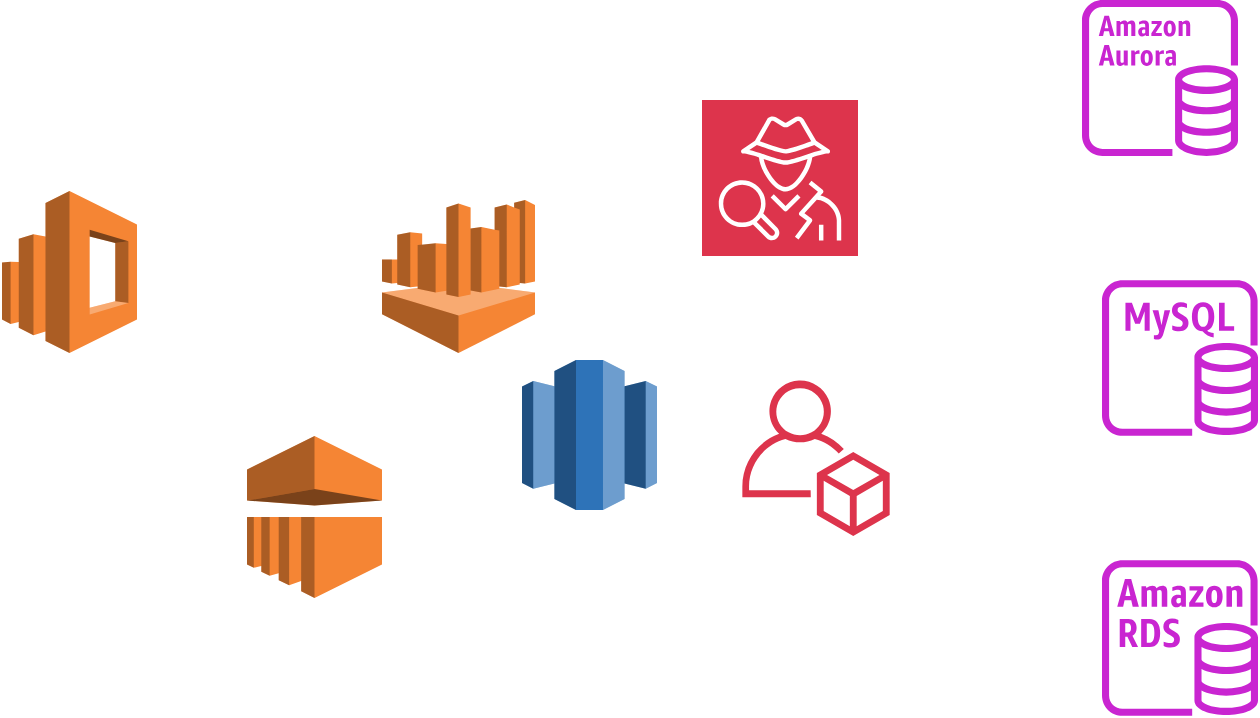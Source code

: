 <mxfile version="28.0.3" pages="2">
  <diagram name="Page-1" id="a3Ebf7howFpwEuMTaA5z">
    <mxGraphModel dx="786" dy="451" grid="1" gridSize="10" guides="1" tooltips="1" connect="1" arrows="1" fold="1" page="1" pageScale="1" pageWidth="850" pageHeight="1100" math="0" shadow="0">
      <root>
        <mxCell id="0" />
        <mxCell id="1" parent="0" />
        <mxCell id="i5UDgaFumo7LaLvb3769-2" value="" style="sketch=0;outlineConnect=0;fontColor=#232F3E;gradientColor=none;fillColor=#C925D1;strokeColor=none;dashed=0;verticalLabelPosition=bottom;verticalAlign=top;align=center;html=1;fontSize=12;fontStyle=0;aspect=fixed;pointerEvents=1;shape=mxgraph.aws4.aurora_instance;" vertex="1" parent="1">
          <mxGeometry x="650" y="20" width="78" height="78" as="geometry" />
        </mxCell>
        <mxCell id="i5UDgaFumo7LaLvb3769-3" value="" style="sketch=0;outlineConnect=0;fontColor=#232F3E;gradientColor=none;fillColor=#C925D1;strokeColor=none;dashed=0;verticalLabelPosition=bottom;verticalAlign=top;align=center;html=1;fontSize=12;fontStyle=0;aspect=fixed;pointerEvents=1;shape=mxgraph.aws4.rds_mysql_instance;" vertex="1" parent="1">
          <mxGeometry x="660" y="160" width="78" height="78" as="geometry" />
        </mxCell>
        <mxCell id="i5UDgaFumo7LaLvb3769-4" value="" style="sketch=0;outlineConnect=0;fontColor=#232F3E;gradientColor=none;fillColor=#C925D1;strokeColor=none;dashed=0;verticalLabelPosition=bottom;verticalAlign=top;align=center;html=1;fontSize=12;fontStyle=0;aspect=fixed;pointerEvents=1;shape=mxgraph.aws4.rds_instance;" vertex="1" parent="1">
          <mxGeometry x="660" y="300" width="78" height="78" as="geometry" />
        </mxCell>
        <mxCell id="i5UDgaFumo7LaLvb3769-5" value="" style="sketch=0;points=[[0,0,0],[0.25,0,0],[0.5,0,0],[0.75,0,0],[1,0,0],[0,1,0],[0.25,1,0],[0.5,1,0],[0.75,1,0],[1,1,0],[0,0.25,0],[0,0.5,0],[0,0.75,0],[1,0.25,0],[1,0.5,0],[1,0.75,0]];outlineConnect=0;fontColor=#232F3E;fillColor=#DD344C;strokeColor=#ffffff;dashed=0;verticalLabelPosition=bottom;verticalAlign=top;align=center;html=1;fontSize=12;fontStyle=0;aspect=fixed;shape=mxgraph.aws4.resourceIcon;resIcon=mxgraph.aws4.detective;" vertex="1" parent="1">
          <mxGeometry x="460" y="70" width="78" height="78" as="geometry" />
        </mxCell>
        <mxCell id="i5UDgaFumo7LaLvb3769-6" value="" style="sketch=0;outlineConnect=0;fontColor=#232F3E;gradientColor=none;fillColor=#DD344C;strokeColor=none;dashed=0;verticalLabelPosition=bottom;verticalAlign=top;align=center;html=1;fontSize=12;fontStyle=0;aspect=fixed;pointerEvents=1;shape=mxgraph.aws4.organizations_account;" vertex="1" parent="1">
          <mxGeometry x="480" y="210" width="74" height="78" as="geometry" />
        </mxCell>
        <mxCell id="i5UDgaFumo7LaLvb3769-7" value="" style="outlineConnect=0;dashed=0;verticalLabelPosition=bottom;verticalAlign=top;align=center;html=1;shape=mxgraph.aws3.athena;fillColor=#F58534;gradientColor=none;" vertex="1" parent="1">
          <mxGeometry x="300" y="120" width="76.5" height="76.5" as="geometry" />
        </mxCell>
        <mxCell id="i5UDgaFumo7LaLvb3769-8" value="" style="outlineConnect=0;dashed=0;verticalLabelPosition=bottom;verticalAlign=top;align=center;html=1;shape=mxgraph.aws3.elasticsearch_service;fillColor=#F58534;gradientColor=none;" vertex="1" parent="1">
          <mxGeometry x="110" y="115.5" width="67.5" height="81" as="geometry" />
        </mxCell>
        <mxCell id="i5UDgaFumo7LaLvb3769-9" value="" style="outlineConnect=0;dashed=0;verticalLabelPosition=bottom;verticalAlign=top;align=center;html=1;shape=mxgraph.aws3.emr;fillColor=#F58534;gradientColor=none;" vertex="1" parent="1">
          <mxGeometry x="232.5" y="238" width="67.5" height="81" as="geometry" />
        </mxCell>
        <mxCell id="i5UDgaFumo7LaLvb3769-10" value="" style="outlineConnect=0;dashed=0;verticalLabelPosition=bottom;verticalAlign=top;align=center;html=1;shape=mxgraph.aws3.redshift;fillColor=#2E73B8;gradientColor=none;" vertex="1" parent="1">
          <mxGeometry x="370" y="200" width="67.5" height="75" as="geometry" />
        </mxCell>
      </root>
    </mxGraphModel>
  </diagram>
  <diagram id="zLzYLRbv0ET6j-GK0wOe" name="Batch Ingestion and Orchestration">
    <mxGraphModel dx="786" dy="451" grid="1" gridSize="10" guides="1" tooltips="1" connect="1" arrows="1" fold="1" page="1" pageScale="1" pageWidth="850" pageHeight="1100" math="0" shadow="0">
      <root>
        <mxCell id="0" />
        <mxCell id="1" parent="0" />
        <mxCell id="2MkB6njHUd_6xZuQlqJn-1" value="" style="outlineConnect=0;dashed=0;verticalLabelPosition=bottom;verticalAlign=top;align=center;html=1;shape=mxgraph.aws3.redshift;fillColor=#2E73B8;gradientColor=none;" vertex="1" parent="1">
          <mxGeometry x="642.5" y="175" width="67.5" height="90" as="geometry" />
        </mxCell>
        <mxCell id="2MkB6njHUd_6xZuQlqJn-7" style="edgeStyle=orthogonalEdgeStyle;rounded=0;orthogonalLoop=1;jettySize=auto;html=1;entryX=0;entryY=0.5;entryDx=0;entryDy=0;" edge="1" parent="1" source="2MkB6njHUd_6xZuQlqJn-2" target="2MkB6njHUd_6xZuQlqJn-6">
          <mxGeometry relative="1" as="geometry" />
        </mxCell>
        <mxCell id="2MkB6njHUd_6xZuQlqJn-2" value="" style="sketch=0;outlineConnect=0;fontColor=#232F3E;gradientColor=none;fillColor=#232F3D;strokeColor=none;dashed=0;verticalLabelPosition=bottom;verticalAlign=top;align=center;html=1;fontSize=12;fontStyle=0;aspect=fixed;pointerEvents=1;shape=mxgraph.aws4.authenticated_user;" vertex="1" parent="1">
          <mxGeometry x="100" y="40" width="78" height="78" as="geometry" />
        </mxCell>
        <mxCell id="2MkB6njHUd_6xZuQlqJn-8" style="edgeStyle=orthogonalEdgeStyle;rounded=0;orthogonalLoop=1;jettySize=auto;html=1;" edge="1" parent="1" source="2MkB6njHUd_6xZuQlqJn-3">
          <mxGeometry relative="1" as="geometry">
            <mxPoint x="240" y="220" as="targetPoint" />
          </mxGeometry>
        </mxCell>
        <mxCell id="2MkB6njHUd_6xZuQlqJn-3" value="" style="sketch=0;outlineConnect=0;fontColor=#232F3E;gradientColor=none;fillColor=#232F3D;strokeColor=none;dashed=0;verticalLabelPosition=bottom;verticalAlign=top;align=center;html=1;fontSize=12;fontStyle=0;aspect=fixed;pointerEvents=1;shape=mxgraph.aws4.authenticated_user;" vertex="1" parent="1">
          <mxGeometry x="100" y="160" width="78" height="78" as="geometry" />
        </mxCell>
        <mxCell id="2MkB6njHUd_6xZuQlqJn-9" style="edgeStyle=orthogonalEdgeStyle;rounded=0;orthogonalLoop=1;jettySize=auto;html=1;" edge="1" parent="1" source="2MkB6njHUd_6xZuQlqJn-4">
          <mxGeometry relative="1" as="geometry">
            <mxPoint x="230" y="220" as="targetPoint" />
          </mxGeometry>
        </mxCell>
        <mxCell id="2MkB6njHUd_6xZuQlqJn-4" value="" style="sketch=0;outlineConnect=0;fontColor=#232F3E;gradientColor=none;fillColor=#232F3D;strokeColor=none;dashed=0;verticalLabelPosition=bottom;verticalAlign=top;align=center;html=1;fontSize=12;fontStyle=0;aspect=fixed;pointerEvents=1;shape=mxgraph.aws4.authenticated_user;" vertex="1" parent="1">
          <mxGeometry x="100" y="260" width="78" height="78" as="geometry" />
        </mxCell>
        <mxCell id="2MkB6njHUd_6xZuQlqJn-11" value="" style="edgeStyle=orthogonalEdgeStyle;rounded=0;orthogonalLoop=1;jettySize=auto;html=1;" edge="1" parent="1" source="2MkB6njHUd_6xZuQlqJn-5" target="2MkB6njHUd_6xZuQlqJn-1">
          <mxGeometry relative="1" as="geometry" />
        </mxCell>
        <mxCell id="2MkB6njHUd_6xZuQlqJn-5" value="" style="outlineConnect=0;dashed=0;verticalLabelPosition=bottom;verticalAlign=top;align=center;html=1;shape=mxgraph.aws3.s3;fillColor=#E05243;gradientColor=none;" vertex="1" parent="1">
          <mxGeometry x="468.25" y="173.5" width="76.5" height="93" as="geometry" />
        </mxCell>
        <mxCell id="2MkB6njHUd_6xZuQlqJn-10" value="" style="edgeStyle=orthogonalEdgeStyle;rounded=0;orthogonalLoop=1;jettySize=auto;html=1;" edge="1" parent="1" source="2MkB6njHUd_6xZuQlqJn-6" target="2MkB6njHUd_6xZuQlqJn-5">
          <mxGeometry relative="1" as="geometry" />
        </mxCell>
        <mxCell id="2MkB6njHUd_6xZuQlqJn-6" value="Music Streaming" style="rounded=0;whiteSpace=wrap;html=1;" vertex="1" parent="1">
          <mxGeometry x="280" y="190" width="120" height="60" as="geometry" />
        </mxCell>
        <mxCell id="2MkB6njHUd_6xZuQlqJn-12" value="S3" style="text;html=1;align=center;verticalAlign=middle;whiteSpace=wrap;rounded=0;" vertex="1" parent="1">
          <mxGeometry x="476.5" y="270" width="60" height="30" as="geometry" />
        </mxCell>
        <mxCell id="2MkB6njHUd_6xZuQlqJn-13" value="Redshift" style="text;html=1;align=center;verticalAlign=middle;resizable=0;points=[];autosize=1;strokeColor=none;fillColor=none;" vertex="1" parent="1">
          <mxGeometry x="640" y="270" width="70" height="30" as="geometry" />
        </mxCell>
      </root>
    </mxGraphModel>
  </diagram>
</mxfile>
